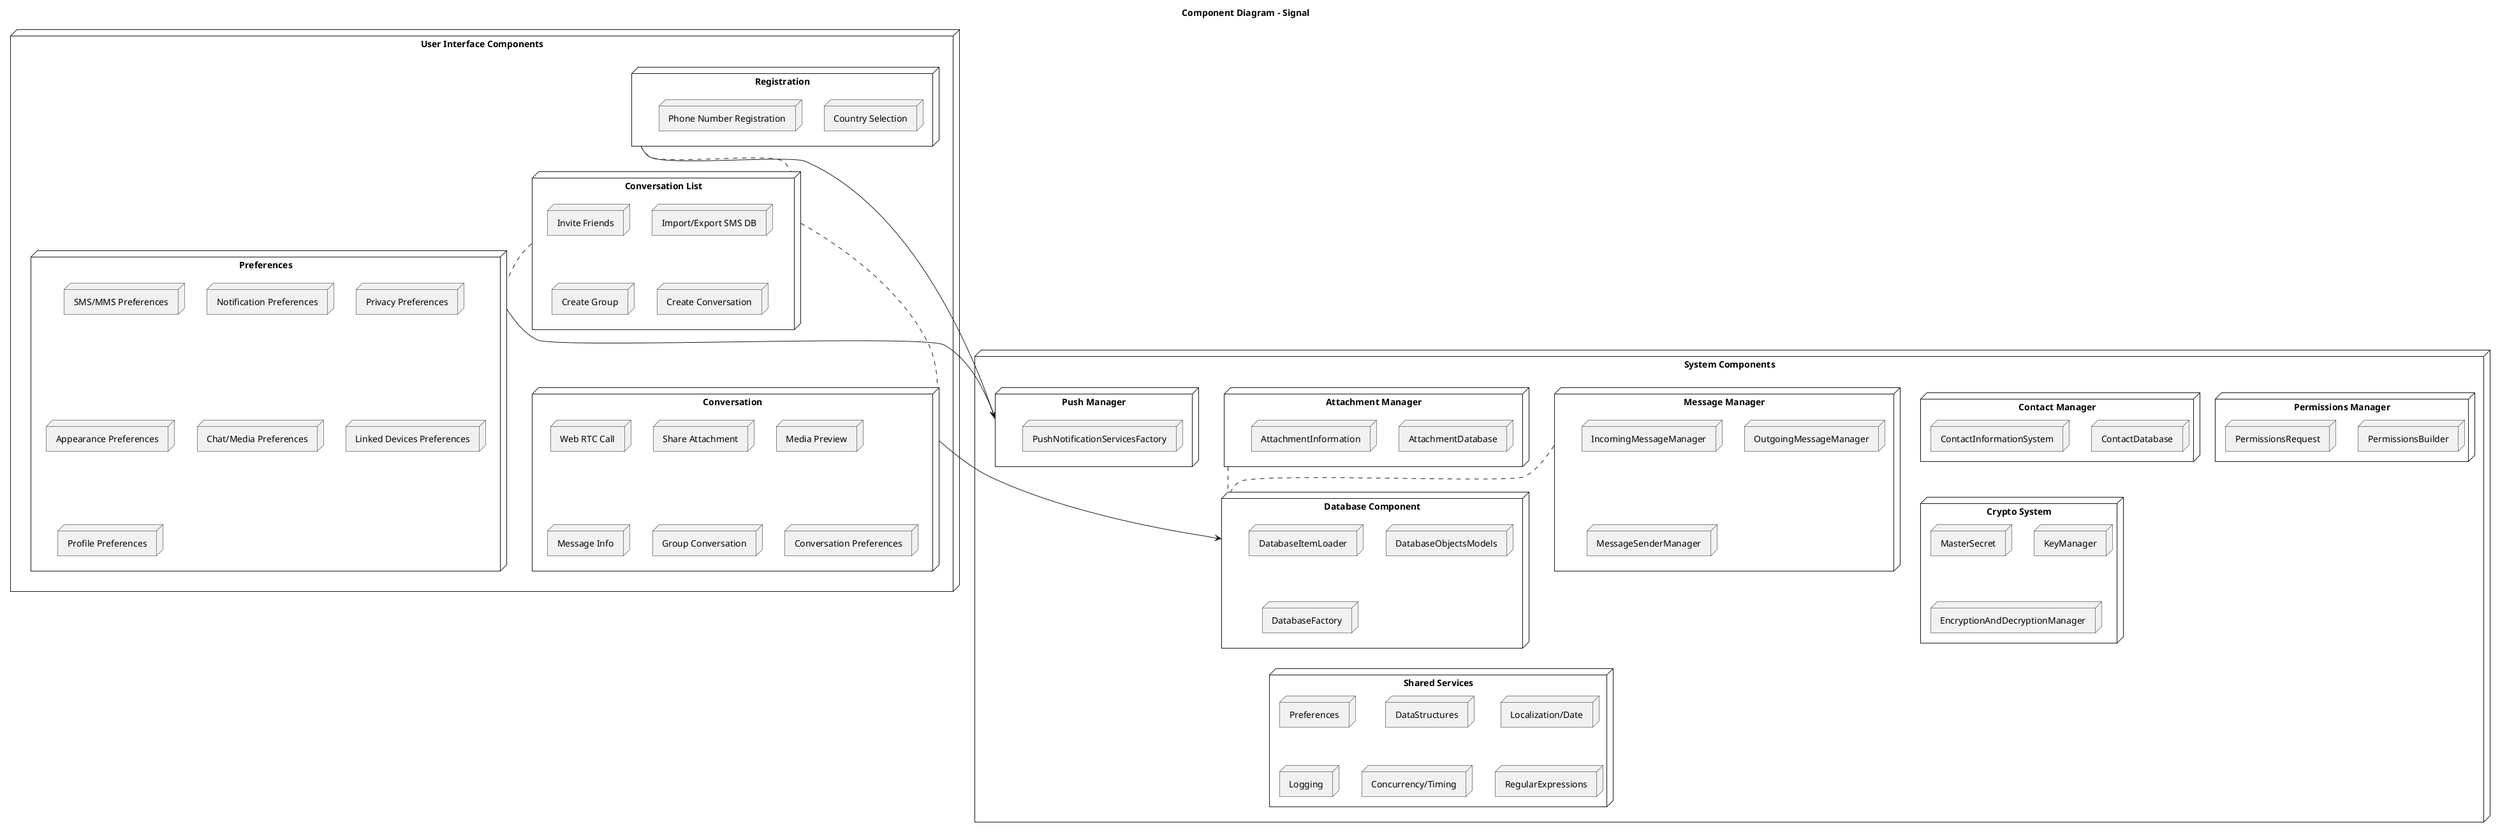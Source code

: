 ' https://www.planttext.com/
@startuml

title Component Diagram - Signal

node "User Interface Components" as UIC {
  ' This is the screen the user sees the first time they use the app, before they create their profile.
  node "Registration" as RE {
    ' User must select their country from a list.
    node "Country Selection"
    ' User registers their phone number with the app.
    node "Phone Number Registration"
  }

  ' This is the screen a regiestered user sees when they open the app. It displays a searcheable list of the user's conversations.
  node "Conversation List" as CL {
    ' Allows the user to import their chat history from the device's messaging database.
    node "Import/Export SMS DB"
    ' Allows the user to invite others to use Signal via an invite URL, an external application (ex. Facebook) or SMS.
    node "Invite Friends"
    ' Creates a new group conversations with the specified name, photo and group memebers.
    node "Create Group"
    ' Creates a new one-on-one conversation with a contact selected from the user's contact list.
    node "Create Conversation"
  }

  ' This is the application preferences menu, accessed from the conversation list view.
  node "Preferences" as PR {
    ' Allows the user to set Signal as their default SMS app, request delivery reports and enabe WiFi calling compatibility mode.
    node "SMS/MMS Preferences"
    ' Allows user to customize app notifications, including toggles to enable or disable vibration, sounds and LEDs.
    node "Notification Preferences"
    ' Allows user to enable password-protection, block screenshots, disable keyboard learning, relay calls through Signal servers, toggle read receipts and view blocked contacts.
    node "Privacy Preferences"
    ' Allows user to change the theme and language of the app.
    node "Appearance Preferences"
    ' Allows user to specify media auto-download settings, chat settings (ex. font size) and whether old messages should be deleted.
    node "Chat/Media Preferences"
    ' Allows user to link another device using Signal by scanning a QR code.
    node "Linked Devices Preferences"
    ' Allows user to change their profile avatar and display name.
    node "Profile Preferences"
  }

  ' This is the view of a single conversation, showing all sent and received messages.
  node "Conversation" as CO {
    ' Starts an audio and/or video call using the WebRTC communication protocol.
    node "Web RTC Call"
    ' Allows user to send attachments, including pictures, audio clips and gifs.
    node "Share Attachment"
    ' Provides a preview and edit functionality of an attachment to be sent, such as a photo.
    node "Media Preview"
    ' Gives details of a particular message, including the timestamp, delivery method and recipients.
    node "Message Info"
    ' A conversation that can have a group name, group photo and multiple members.
    node "Group Conversation"
    ' Preferences menu for a single conversation, with options to mute the conversation and set notification settings.
    node "Conversation Preferences"
  }

  RE .. CL
  CL .. PR
  CL .. CO
}

node "System Components" as SC {
    node "Database Component" as DBS {
        node "DatabaseItemLoader" as DBSL
        node "DatabaseObjectsModels" as DBSM
        node "DatabaseFactory" as DBSF
    }

    node "Crypto System" as ENS {
      node "MasterSecret" as ENSM
      node "KeyManager" as ENKM
      node "EncryptionAndDecryptionManager" as ENED
    }

    node "Permissions Manager" as PRS {
      node "PermissionsBuilder" as PRBR
      node "PermissionsRequest" as PREQ
    }

    node "Shared Services" as SHS {
      node "Preferences" as PRF
      node "DataStructures" as DSS
      node "Localization/Date" as LAN
      node "Logging" as LOG
      node "Concurrency/Timing" as CRT
      node "RegularExpressions" as REG
    }

    node "Contact Manager" as COS {
      node "ContactDatabase" as CODB
      node "ContactInformationSystem" as COCIS
    }

    node "Message Manager" as MMS {
      node "IncomingMessageManager" as IMMS
      node "OutgoingMessageManager" as OMMS
      node "MessageSenderManager" as MMMS
    }

    MMS .. DBS

    node "Attachment Manager" as ACS {
      node "AttachmentDatabase" as ACSD
      node "AttachmentInformation" as ACSI
    }

    ACS .. DBS

    node "Push Manager" as PMS {
      node "PushNotificationServicesFactory" as PMSF
    }
}

CO --> DBS
PR --> PMS
RE --> PMS

@enduml
